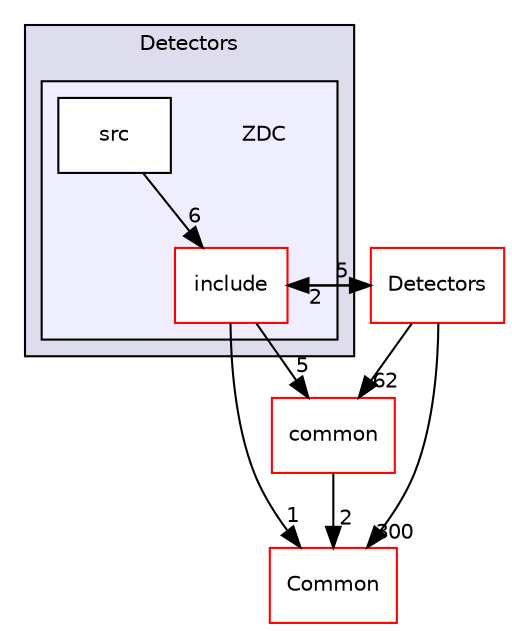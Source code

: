 digraph "/home/travis/build/AliceO2Group/AliceO2/DataFormats/Detectors/ZDC" {
  bgcolor=transparent;
  compound=true
  node [ fontsize="10", fontname="Helvetica"];
  edge [ labelfontsize="10", labelfontname="Helvetica"];
  subgraph clusterdir_2801adc79bf3c286b1b479858d2cade4 {
    graph [ bgcolor="#ddddee", pencolor="black", label="Detectors" fontname="Helvetica", fontsize="10", URL="dir_2801adc79bf3c286b1b479858d2cade4.html"]
  subgraph clusterdir_b6eb3a833d010b8ef0c8524bb0dfb6b1 {
    graph [ bgcolor="#eeeeff", pencolor="black", label="" URL="dir_b6eb3a833d010b8ef0c8524bb0dfb6b1.html"];
    dir_b6eb3a833d010b8ef0c8524bb0dfb6b1 [shape=plaintext label="ZDC"];
    dir_64d738a0161f08f47d3d8d07e1b435f8 [shape=box label="include" color="red" fillcolor="white" style="filled" URL="dir_64d738a0161f08f47d3d8d07e1b435f8.html"];
    dir_1483d8f0070fd38dee27d1b3d5b3b541 [shape=box label="src" color="black" fillcolor="white" style="filled" URL="dir_1483d8f0070fd38dee27d1b3d5b3b541.html"];
  }
  }
  dir_4ab6b4cc6a7edbff49100e9123df213f [shape=box label="Common" color="red" URL="dir_4ab6b4cc6a7edbff49100e9123df213f.html"];
  dir_051dca18e802f8e9474f2e30d29c04e0 [shape=box label="Detectors" color="red" URL="dir_051dca18e802f8e9474f2e30d29c04e0.html"];
  dir_7924ba4398ae4560cd37376e44666c6d [shape=box label="common" color="red" URL="dir_7924ba4398ae4560cd37376e44666c6d.html"];
  dir_051dca18e802f8e9474f2e30d29c04e0->dir_4ab6b4cc6a7edbff49100e9123df213f [headlabel="300", labeldistance=1.5 headhref="dir_000044_000032.html"];
  dir_051dca18e802f8e9474f2e30d29c04e0->dir_7924ba4398ae4560cd37376e44666c6d [headlabel="62", labeldistance=1.5 headhref="dir_000044_000086.html"];
  dir_051dca18e802f8e9474f2e30d29c04e0->dir_64d738a0161f08f47d3d8d07e1b435f8 [headlabel="2", labeldistance=1.5 headhref="dir_000044_000203.html"];
  dir_1483d8f0070fd38dee27d1b3d5b3b541->dir_64d738a0161f08f47d3d8d07e1b435f8 [headlabel="6", labeldistance=1.5 headhref="dir_000225_000203.html"];
  dir_7924ba4398ae4560cd37376e44666c6d->dir_4ab6b4cc6a7edbff49100e9123df213f [headlabel="2", labeldistance=1.5 headhref="dir_000086_000032.html"];
  dir_64d738a0161f08f47d3d8d07e1b435f8->dir_4ab6b4cc6a7edbff49100e9123df213f [headlabel="1", labeldistance=1.5 headhref="dir_000203_000032.html"];
  dir_64d738a0161f08f47d3d8d07e1b435f8->dir_051dca18e802f8e9474f2e30d29c04e0 [headlabel="5", labeldistance=1.5 headhref="dir_000203_000044.html"];
  dir_64d738a0161f08f47d3d8d07e1b435f8->dir_7924ba4398ae4560cd37376e44666c6d [headlabel="5", labeldistance=1.5 headhref="dir_000203_000086.html"];
}
